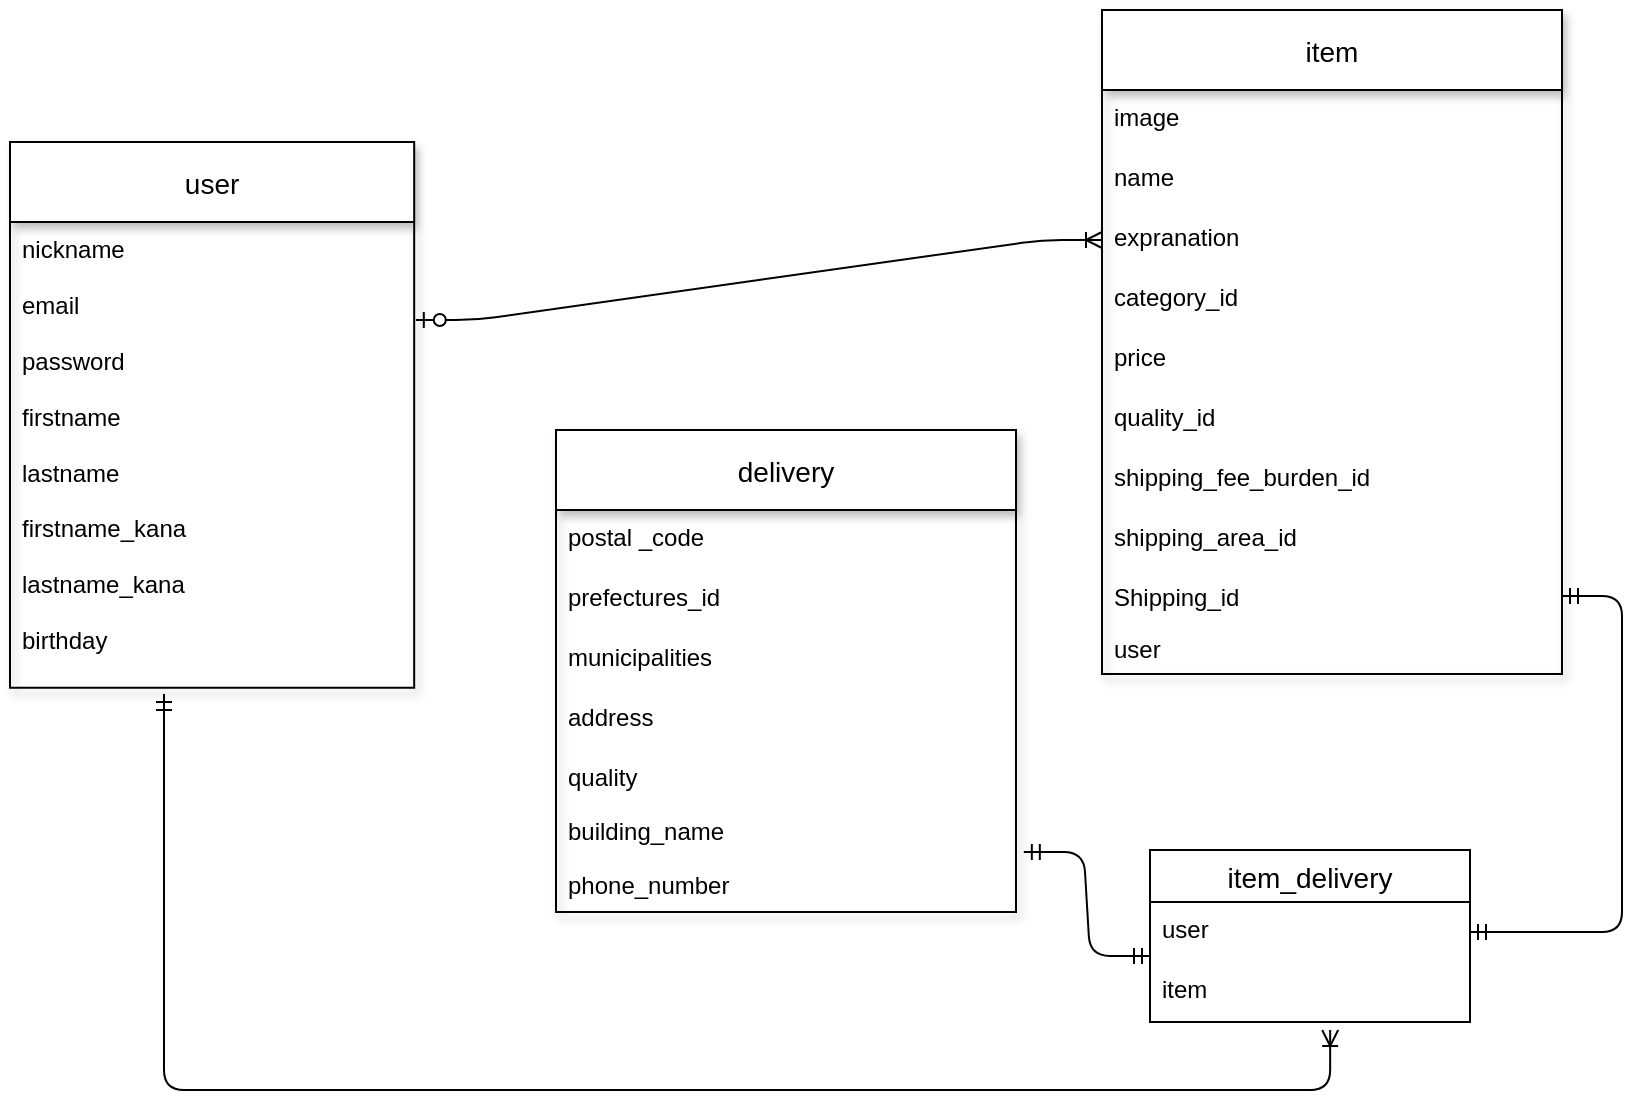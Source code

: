 <mxfile version="13.10.0" type="embed" pages="2">
    <diagram id="B5Ak5bI4RQUMD5XxAV7y" name="ページ1">
        <mxGraphModel dx="1020" dy="570" grid="1" gridSize="3" guides="1" tooltips="1" connect="1" arrows="1" fold="1" page="1" pageScale="1" pageWidth="850" pageHeight="1100" math="0" shadow="0">
            <root>
                <mxCell id="0"/>
                <mxCell id="1" parent="0"/>
                <mxCell id="167" value="item" style="swimlane;fontStyle=0;childLayout=stackLayout;horizontal=1;startSize=40;horizontalStack=0;resizeParent=1;resizeParentMax=0;resizeLast=0;collapsible=1;marginBottom=0;align=center;fontSize=14;shadow=1;verticalAlign=middle;" parent="1" vertex="1">
                    <mxGeometry x="555" y="48" width="230" height="332" as="geometry"/>
                </mxCell>
                <mxCell id="211" value="image" style="text;strokeColor=none;fillColor=none;spacingLeft=4;spacingRight=4;overflow=hidden;rotatable=0;points=[[0,0.5],[1,0.5]];portConstraint=eastwest;fontSize=12;" parent="167" vertex="1">
                    <mxGeometry y="40" width="230" height="30" as="geometry"/>
                </mxCell>
                <mxCell id="170" value="name" style="text;strokeColor=none;fillColor=none;spacingLeft=4;spacingRight=4;overflow=hidden;rotatable=0;points=[[0,0.5],[1,0.5]];portConstraint=eastwest;fontSize=12;" parent="167" vertex="1">
                    <mxGeometry y="70" width="230" height="30" as="geometry"/>
                </mxCell>
                <mxCell id="171" value="expranation" style="text;strokeColor=none;fillColor=none;spacingLeft=4;spacingRight=4;overflow=hidden;rotatable=0;points=[[0,0.5],[1,0.5]];portConstraint=eastwest;fontSize=12;" parent="167" vertex="1">
                    <mxGeometry y="100" width="230" height="30" as="geometry"/>
                </mxCell>
                <mxCell id="172" value="category_id" style="text;strokeColor=none;fillColor=none;spacingLeft=4;spacingRight=4;overflow=hidden;rotatable=0;points=[[0,0.5],[1,0.5]];portConstraint=eastwest;fontSize=12;" parent="167" vertex="1">
                    <mxGeometry y="130" width="230" height="30" as="geometry"/>
                </mxCell>
                <mxCell id="-UsD-9DlIpl_2Gkr35hE-198" value="price" style="text;strokeColor=none;fillColor=none;spacingLeft=4;spacingRight=4;overflow=hidden;rotatable=0;points=[[0,0.5],[1,0.5]];portConstraint=eastwest;fontSize=12;" parent="167" vertex="1">
                    <mxGeometry y="160" width="230" height="30" as="geometry"/>
                </mxCell>
                <mxCell id="173" value="quality_id" style="text;strokeColor=none;fillColor=none;spacingLeft=4;spacingRight=4;overflow=hidden;rotatable=0;points=[[0,0.5],[1,0.5]];portConstraint=eastwest;fontSize=12;" parent="167" vertex="1">
                    <mxGeometry y="190" width="230" height="30" as="geometry"/>
                </mxCell>
                <mxCell id="225" value="shipping_fee_burden_id&#10;" style="text;strokeColor=none;fillColor=none;spacingLeft=4;spacingRight=4;overflow=hidden;rotatable=0;points=[[0,0.5],[1,0.5]];portConstraint=eastwest;fontSize=12;" parent="167" vertex="1">
                    <mxGeometry y="220" width="230" height="30" as="geometry"/>
                </mxCell>
                <mxCell id="223" value="shipping_area_id " style="text;strokeColor=none;fillColor=none;spacingLeft=4;spacingRight=4;overflow=hidden;rotatable=0;points=[[0,0.5],[1,0.5]];portConstraint=eastwest;fontSize=12;" parent="167" vertex="1">
                    <mxGeometry y="250" width="230" height="30" as="geometry"/>
                </mxCell>
                <mxCell id="-UsD-9DlIpl_2Gkr35hE-195" value="Shipping_id" style="text;strokeColor=none;fillColor=none;spacingLeft=4;spacingRight=4;overflow=hidden;rotatable=0;points=[[0,0.5],[1,0.5]];portConstraint=eastwest;fontSize=12;" parent="167" vertex="1">
                    <mxGeometry y="280" width="230" height="26" as="geometry"/>
                </mxCell>
                <mxCell id="228" value="user&#10;" style="text;strokeColor=none;fillColor=none;spacingLeft=4;spacingRight=4;overflow=hidden;rotatable=0;points=[[0,0.5],[1,0.5]];portConstraint=eastwest;fontSize=12;" vertex="1" parent="167">
                    <mxGeometry y="306" width="230" height="26" as="geometry"/>
                </mxCell>
                <mxCell id="-UsD-9DlIpl_2Gkr35hE-189" value="delivery" style="swimlane;fontStyle=0;childLayout=stackLayout;horizontal=1;startSize=40;horizontalStack=0;resizeParent=1;resizeParentMax=0;resizeLast=0;collapsible=1;marginBottom=0;align=center;fontSize=14;shadow=1;verticalAlign=middle;" parent="1" vertex="1">
                    <mxGeometry x="282" y="258" width="230" height="241" as="geometry"/>
                </mxCell>
                <mxCell id="-UsD-9DlIpl_2Gkr35hE-190" value="postal _code&#10;" style="text;strokeColor=none;fillColor=none;spacingLeft=4;spacingRight=4;overflow=hidden;rotatable=0;points=[[0,0.5],[1,0.5]];portConstraint=eastwest;fontSize=12;" parent="-UsD-9DlIpl_2Gkr35hE-189" vertex="1">
                    <mxGeometry y="40" width="230" height="30" as="geometry"/>
                </mxCell>
                <mxCell id="-UsD-9DlIpl_2Gkr35hE-191" value="prefectures_id" style="text;strokeColor=none;fillColor=none;spacingLeft=4;spacingRight=4;overflow=hidden;rotatable=0;points=[[0,0.5],[1,0.5]];portConstraint=eastwest;fontSize=12;" parent="-UsD-9DlIpl_2Gkr35hE-189" vertex="1">
                    <mxGeometry y="70" width="230" height="30" as="geometry"/>
                </mxCell>
                <mxCell id="-UsD-9DlIpl_2Gkr35hE-192" value="municipalities" style="text;strokeColor=none;fillColor=none;spacingLeft=4;spacingRight=4;overflow=hidden;rotatable=0;points=[[0,0.5],[1,0.5]];portConstraint=eastwest;fontSize=12;" parent="-UsD-9DlIpl_2Gkr35hE-189" vertex="1">
                    <mxGeometry y="100" width="230" height="30" as="geometry"/>
                </mxCell>
                <mxCell id="-UsD-9DlIpl_2Gkr35hE-193" value="address" style="text;strokeColor=none;fillColor=none;spacingLeft=4;spacingRight=4;overflow=hidden;rotatable=0;points=[[0,0.5],[1,0.5]];portConstraint=eastwest;fontSize=12;" parent="-UsD-9DlIpl_2Gkr35hE-189" vertex="1">
                    <mxGeometry y="130" width="230" height="30" as="geometry"/>
                </mxCell>
                <mxCell id="-UsD-9DlIpl_2Gkr35hE-196" value="quality&#10;" style="text;strokeColor=none;fillColor=none;spacingLeft=4;spacingRight=4;overflow=hidden;rotatable=0;points=[[0,0.5],[1,0.5]];portConstraint=eastwest;fontSize=12;" parent="-UsD-9DlIpl_2Gkr35hE-189" vertex="1">
                    <mxGeometry y="160" width="230" height="27" as="geometry"/>
                </mxCell>
                <mxCell id="174" value="building_name" style="text;strokeColor=none;fillColor=none;spacingLeft=4;spacingRight=4;overflow=hidden;rotatable=0;points=[[0,0.5],[1,0.5]];portConstraint=eastwest;fontSize=12;" parent="-UsD-9DlIpl_2Gkr35hE-189" vertex="1">
                    <mxGeometry y="187" width="230" height="27" as="geometry"/>
                </mxCell>
                <mxCell id="176" value="phone_number" style="text;strokeColor=none;fillColor=none;spacingLeft=4;spacingRight=4;overflow=hidden;rotatable=0;points=[[0,0.5],[1,0.5]];portConstraint=eastwest;fontSize=12;" parent="-UsD-9DlIpl_2Gkr35hE-189" vertex="1">
                    <mxGeometry y="214" width="230" height="27" as="geometry"/>
                </mxCell>
                <mxCell id="193" value="" style="edgeStyle=entityRelationEdgeStyle;fontSize=12;html=1;endArrow=ERoneToMany;startArrow=ERzeroToOne;entryX=0;entryY=0.5;entryDx=0;entryDy=0;exitX=1.004;exitY=0.753;exitDx=0;exitDy=0;exitPerimeter=0;" parent="1" source="221" target="171" edge="1">
                    <mxGeometry width="100" height="100" relative="1" as="geometry">
                        <mxPoint x="216" y="192" as="sourcePoint"/>
                        <mxPoint x="282" y="249" as="targetPoint"/>
                    </mxGeometry>
                </mxCell>
                <mxCell id="203" value="item_delivery" style="swimlane;fontStyle=0;childLayout=stackLayout;horizontal=1;startSize=26;horizontalStack=0;resizeParent=1;resizeParentMax=0;resizeLast=0;collapsible=1;marginBottom=0;align=center;fontSize=14;" parent="1" vertex="1">
                    <mxGeometry x="579" y="468" width="160" height="86" as="geometry"/>
                </mxCell>
                <mxCell id="204" value="user" style="text;strokeColor=none;fillColor=none;spacingLeft=4;spacingRight=4;overflow=hidden;rotatable=0;points=[[0,0.5],[1,0.5]];portConstraint=eastwest;fontSize=12;" parent="203" vertex="1">
                    <mxGeometry y="26" width="160" height="30" as="geometry"/>
                </mxCell>
                <mxCell id="205" value="item" style="text;strokeColor=none;fillColor=none;spacingLeft=4;spacingRight=4;overflow=hidden;rotatable=0;points=[[0,0.5],[1,0.5]];portConstraint=eastwest;fontSize=12;" parent="203" vertex="1">
                    <mxGeometry y="56" width="160" height="30" as="geometry"/>
                </mxCell>
                <mxCell id="158" value="user" style="swimlane;fontStyle=0;childLayout=stackLayout;horizontal=1;startSize=40;horizontalStack=0;resizeParent=1;resizeParentMax=0;resizeLast=0;collapsible=1;marginBottom=0;align=center;fontSize=14;shadow=1;verticalAlign=middle;" parent="1" vertex="1">
                    <mxGeometry x="9" y="114" width="202.092" height="272.895" as="geometry"/>
                </mxCell>
                <mxCell id="159" value="nickname" style="text;strokeColor=none;fillColor=none;spacingLeft=4;spacingRight=4;overflow=hidden;rotatable=0;points=[[0,0.5],[1,0.5]];portConstraint=eastwest;fontSize=12;" parent="158" vertex="1">
                    <mxGeometry y="40" width="202.092" height="27.947" as="geometry"/>
                </mxCell>
                <mxCell id="221" value="email" style="text;strokeColor=none;fillColor=none;spacingLeft=4;spacingRight=4;overflow=hidden;rotatable=0;points=[[0,0.5],[1,0.5]];portConstraint=eastwest;fontSize=12;" parent="158" vertex="1">
                    <mxGeometry y="67.947" width="202.092" height="27.947" as="geometry"/>
                </mxCell>
                <mxCell id="222" value="password&#10;" style="text;strokeColor=none;fillColor=none;spacingLeft=4;spacingRight=4;overflow=hidden;rotatable=0;points=[[0,0.5],[1,0.5]];portConstraint=eastwest;fontSize=12;" parent="158" vertex="1">
                    <mxGeometry y="95.895" width="202.092" height="27.947" as="geometry"/>
                </mxCell>
                <mxCell id="160" value="firstname" style="text;strokeColor=none;fillColor=none;spacingLeft=4;spacingRight=4;overflow=hidden;rotatable=0;points=[[0,0.5],[1,0.5]];portConstraint=eastwest;fontSize=12;" parent="158" vertex="1">
                    <mxGeometry y="123.842" width="202.092" height="27.947" as="geometry"/>
                </mxCell>
                <mxCell id="162" value="lastname&#10;" style="text;strokeColor=none;fillColor=none;spacingLeft=4;spacingRight=4;overflow=hidden;rotatable=0;points=[[0,0.5],[1,0.5]];portConstraint=eastwest;fontSize=12;" parent="158" vertex="1">
                    <mxGeometry y="151.789" width="202.092" height="27.947" as="geometry"/>
                </mxCell>
                <mxCell id="163" value="firstname_kana" style="text;strokeColor=none;fillColor=none;spacingLeft=4;spacingRight=4;overflow=hidden;rotatable=0;points=[[0,0.5],[1,0.5]];portConstraint=eastwest;fontSize=12;" parent="158" vertex="1">
                    <mxGeometry y="179.737" width="202.092" height="27.947" as="geometry"/>
                </mxCell>
                <mxCell id="165" value="lastname_kana" style="text;strokeColor=none;fillColor=none;spacingLeft=4;spacingRight=4;overflow=hidden;rotatable=0;points=[[0,0.5],[1,0.5]];portConstraint=eastwest;fontSize=12;" parent="158" vertex="1">
                    <mxGeometry y="207.684" width="202.092" height="27.947" as="geometry"/>
                </mxCell>
                <mxCell id="161" value="birthday" style="text;strokeColor=none;fillColor=none;spacingLeft=4;spacingRight=4;overflow=hidden;rotatable=0;points=[[0,0.5],[1,0.5]];portConstraint=eastwest;fontSize=12;" parent="158" vertex="1">
                    <mxGeometry y="235.632" width="202.092" height="37.263" as="geometry"/>
                </mxCell>
                <mxCell id="227" value="" style="edgeStyle=entityRelationEdgeStyle;fontSize=12;html=1;endArrow=ERmandOne;startArrow=ERmandOne;exitX=1;exitY=0.5;exitDx=0;exitDy=0;" parent="1" source="204" target="-UsD-9DlIpl_2Gkr35hE-195" edge="1">
                    <mxGeometry width="100" height="100" relative="1" as="geometry">
                        <mxPoint x="747" y="525" as="sourcePoint"/>
                        <mxPoint x="901" y="429" as="targetPoint"/>
                    </mxGeometry>
                </mxCell>
                <mxCell id="229" value="" style="edgeStyle=entityRelationEdgeStyle;fontSize=12;html=1;endArrow=ERmandOne;startArrow=ERmandOne;exitX=1.017;exitY=-0.111;exitDx=0;exitDy=0;exitPerimeter=0;entryX=0;entryY=-0.1;entryDx=0;entryDy=0;entryPerimeter=0;" edge="1" parent="1" source="176" target="205">
                    <mxGeometry width="100" height="100" relative="1" as="geometry">
                        <mxPoint x="519" y="565" as="sourcePoint"/>
                        <mxPoint x="619" y="465" as="targetPoint"/>
                    </mxGeometry>
                </mxCell>
                <mxCell id="234" value="" style="edgeStyle=elbowEdgeStyle;fontSize=12;html=1;endArrow=ERoneToMany;startArrow=ERmandOne;exitX=0.381;exitY=1.083;exitDx=0;exitDy=0;exitPerimeter=0;entryX=0.563;entryY=1.133;entryDx=0;entryDy=0;entryPerimeter=0;" edge="1" parent="1" source="161" target="205">
                    <mxGeometry width="100" height="100" relative="1" as="geometry">
                        <mxPoint x="114" y="565" as="sourcePoint"/>
                        <mxPoint x="369" y="576" as="targetPoint"/>
                        <Array as="points">
                            <mxPoint x="579" y="588"/>
                            <mxPoint x="219" y="594"/>
                        </Array>
                    </mxGeometry>
                </mxCell>
            </root>
        </mxGraphModel>
    </diagram>
    <diagram id="_dBv9l6boJoNW8Ppej4L" name="ページ2">
        &#xa;        &#xa;        &#xa;&#xa;&#xa;
        <mxGraphModel dx="701" dy="570" grid="1" gridSize="10" guides="1" tooltips="1" connect="1" arrows="1" fold="1" page="1" pageScale="1" pageWidth="850" pageHeight="1100" math="0" shadow="0">
            &#xa;            &#xa;            &#xa;&#xa;&#xa;
            <root>
                &#xa;                &#xa;                &#xa;&#xa;&#xa;
                <mxCell id="d-YoXQe3dBmtqOMtT4sa-0"/>
                &#xa;                &#xa;                &#xa;&#xa;&#xa;
                <mxCell id="d-YoXQe3dBmtqOMtT4sa-1" parent="d-YoXQe3dBmtqOMtT4sa-0"/>
                &#xa;                &#xa;                &#xa;&#xa;&#xa;
            </root>
            &#xa;            &#xa;            &#xa;&#xa;&#xa;
        </mxGraphModel>
        &#xa;        &#xa;        &#xa;&#xa;&#xa;
    </diagram>
</mxfile>